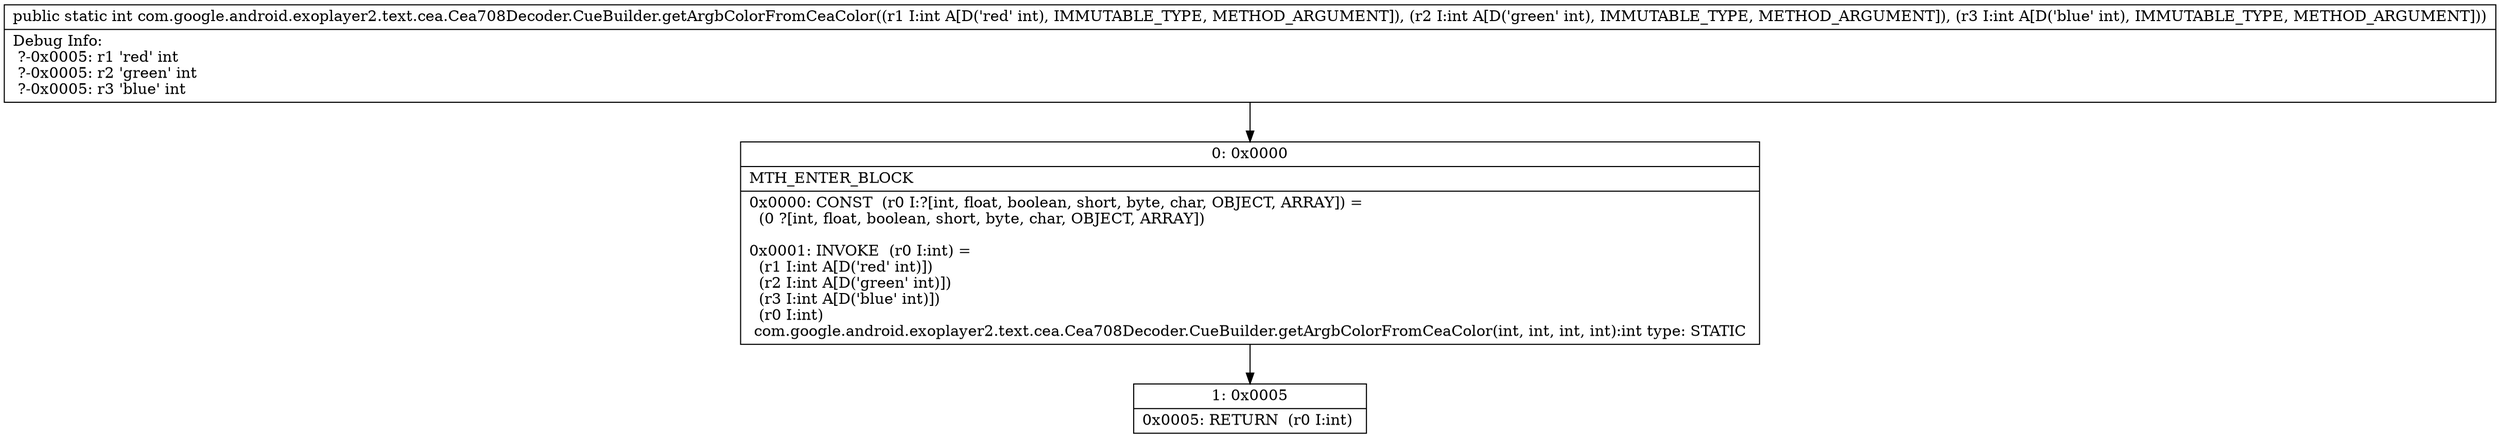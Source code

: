 digraph "CFG forcom.google.android.exoplayer2.text.cea.Cea708Decoder.CueBuilder.getArgbColorFromCeaColor(III)I" {
Node_0 [shape=record,label="{0\:\ 0x0000|MTH_ENTER_BLOCK\l|0x0000: CONST  (r0 I:?[int, float, boolean, short, byte, char, OBJECT, ARRAY]) = \l  (0 ?[int, float, boolean, short, byte, char, OBJECT, ARRAY])\l \l0x0001: INVOKE  (r0 I:int) = \l  (r1 I:int A[D('red' int)])\l  (r2 I:int A[D('green' int)])\l  (r3 I:int A[D('blue' int)])\l  (r0 I:int)\l com.google.android.exoplayer2.text.cea.Cea708Decoder.CueBuilder.getArgbColorFromCeaColor(int, int, int, int):int type: STATIC \l}"];
Node_1 [shape=record,label="{1\:\ 0x0005|0x0005: RETURN  (r0 I:int) \l}"];
MethodNode[shape=record,label="{public static int com.google.android.exoplayer2.text.cea.Cea708Decoder.CueBuilder.getArgbColorFromCeaColor((r1 I:int A[D('red' int), IMMUTABLE_TYPE, METHOD_ARGUMENT]), (r2 I:int A[D('green' int), IMMUTABLE_TYPE, METHOD_ARGUMENT]), (r3 I:int A[D('blue' int), IMMUTABLE_TYPE, METHOD_ARGUMENT]))  | Debug Info:\l  ?\-0x0005: r1 'red' int\l  ?\-0x0005: r2 'green' int\l  ?\-0x0005: r3 'blue' int\l}"];
MethodNode -> Node_0;
Node_0 -> Node_1;
}

